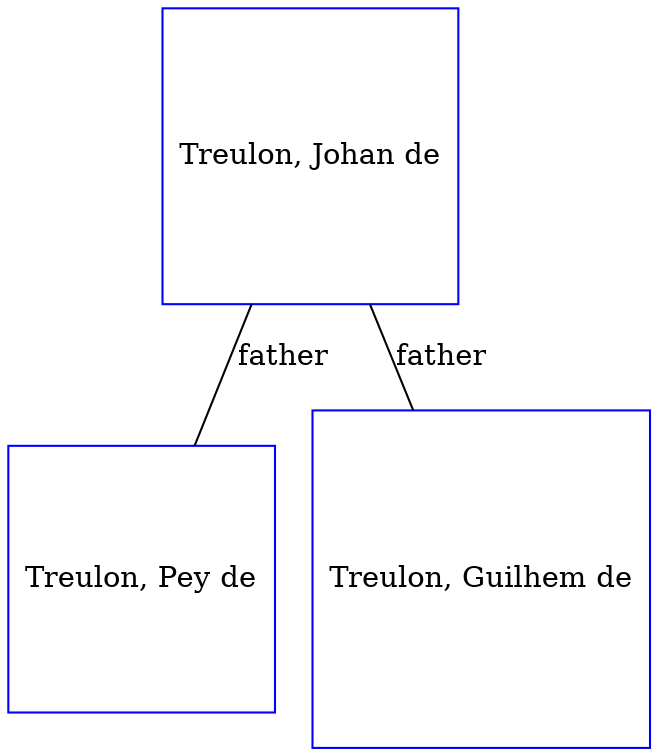 digraph D {
    edge [dir=none];    node [shape=box];    "018278"   [label="Treulon, Johan de", shape=box, regular=1, color="blue"] ;
"026329"   [label="Treulon, Pey de", shape=box, regular=1, color="blue"] ;
"026328"   [label="Treulon, Guilhem de", shape=box, regular=1, color="blue"] ;
018278->026329 [label="father",arrowsize=0.0]; 
018278->026328 [label="father",arrowsize=0.0]; 
}
